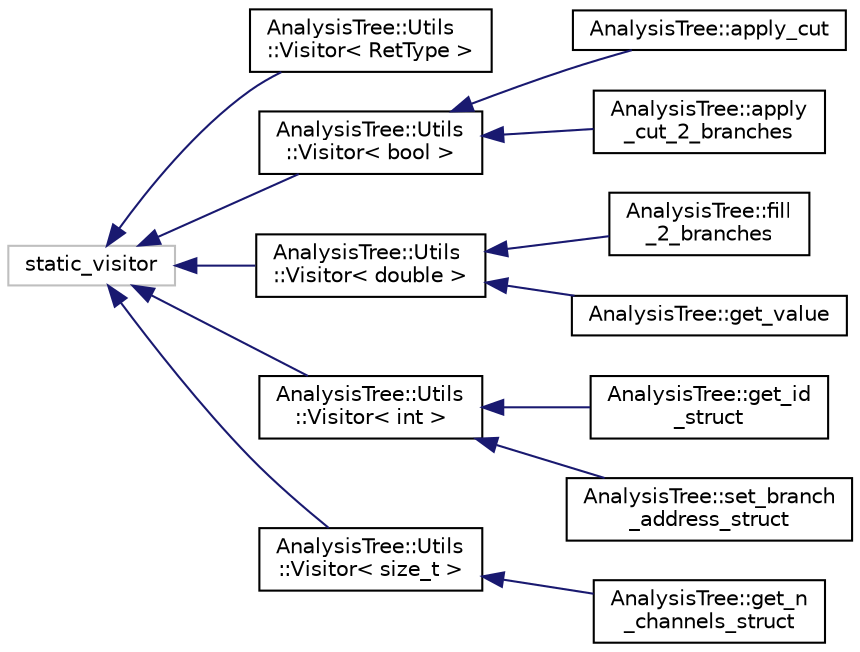 digraph "Graphical Class Hierarchy"
{
  edge [fontname="Helvetica",fontsize="10",labelfontname="Helvetica",labelfontsize="10"];
  node [fontname="Helvetica",fontsize="10",shape=record];
  rankdir="LR";
  Node1 [label="static_visitor",height=0.2,width=0.4,color="grey75", fillcolor="white", style="filled"];
  Node1 -> Node2 [dir="back",color="midnightblue",fontsize="10",style="solid",fontname="Helvetica"];
  Node2 [label="AnalysisTree::Utils\l::Visitor\< RetType \>",height=0.2,width=0.4,color="black", fillcolor="white", style="filled",URL="$df/d32/structAnalysisTree_1_1Utils_1_1Visitor.html"];
  Node1 -> Node3 [dir="back",color="midnightblue",fontsize="10",style="solid",fontname="Helvetica"];
  Node3 [label="AnalysisTree::Utils\l::Visitor\< bool \>",height=0.2,width=0.4,color="black", fillcolor="white", style="filled",URL="$df/d32/structAnalysisTree_1_1Utils_1_1Visitor.html"];
  Node3 -> Node4 [dir="back",color="midnightblue",fontsize="10",style="solid",fontname="Helvetica"];
  Node4 [label="AnalysisTree::apply_cut",height=0.2,width=0.4,color="black", fillcolor="white", style="filled",URL="$d4/d92/structAnalysisTree_1_1apply__cut.html"];
  Node3 -> Node5 [dir="back",color="midnightblue",fontsize="10",style="solid",fontname="Helvetica"];
  Node5 [label="AnalysisTree::apply\l_cut_2_branches",height=0.2,width=0.4,color="black", fillcolor="white", style="filled",URL="$d2/ddd/structAnalysisTree_1_1apply__cut__2__branches.html"];
  Node1 -> Node6 [dir="back",color="midnightblue",fontsize="10",style="solid",fontname="Helvetica"];
  Node6 [label="AnalysisTree::Utils\l::Visitor\< double \>",height=0.2,width=0.4,color="black", fillcolor="white", style="filled",URL="$df/d32/structAnalysisTree_1_1Utils_1_1Visitor.html"];
  Node6 -> Node7 [dir="back",color="midnightblue",fontsize="10",style="solid",fontname="Helvetica"];
  Node7 [label="AnalysisTree::fill\l_2_branches",height=0.2,width=0.4,color="black", fillcolor="white", style="filled",URL="$d8/d74/structAnalysisTree_1_1fill__2__branches.html"];
  Node6 -> Node8 [dir="back",color="midnightblue",fontsize="10",style="solid",fontname="Helvetica"];
  Node8 [label="AnalysisTree::get_value",height=0.2,width=0.4,color="black", fillcolor="white", style="filled",URL="$d1/db8/structAnalysisTree_1_1get__value.html"];
  Node1 -> Node9 [dir="back",color="midnightblue",fontsize="10",style="solid",fontname="Helvetica"];
  Node9 [label="AnalysisTree::Utils\l::Visitor\< int \>",height=0.2,width=0.4,color="black", fillcolor="white", style="filled",URL="$df/d32/structAnalysisTree_1_1Utils_1_1Visitor.html"];
  Node9 -> Node10 [dir="back",color="midnightblue",fontsize="10",style="solid",fontname="Helvetica"];
  Node10 [label="AnalysisTree::get_id\l_struct",height=0.2,width=0.4,color="black", fillcolor="white", style="filled",URL="$d3/d3b/structAnalysisTree_1_1get__id__struct.html"];
  Node9 -> Node11 [dir="back",color="midnightblue",fontsize="10",style="solid",fontname="Helvetica"];
  Node11 [label="AnalysisTree::set_branch\l_address_struct",height=0.2,width=0.4,color="black", fillcolor="white", style="filled",URL="$da/dd4/structAnalysisTree_1_1set__branch__address__struct.html"];
  Node1 -> Node12 [dir="back",color="midnightblue",fontsize="10",style="solid",fontname="Helvetica"];
  Node12 [label="AnalysisTree::Utils\l::Visitor\< size_t \>",height=0.2,width=0.4,color="black", fillcolor="white", style="filled",URL="$df/d32/structAnalysisTree_1_1Utils_1_1Visitor.html"];
  Node12 -> Node13 [dir="back",color="midnightblue",fontsize="10",style="solid",fontname="Helvetica"];
  Node13 [label="AnalysisTree::get_n\l_channels_struct",height=0.2,width=0.4,color="black", fillcolor="white", style="filled",URL="$d4/d93/structAnalysisTree_1_1get__n__channels__struct.html"];
}
